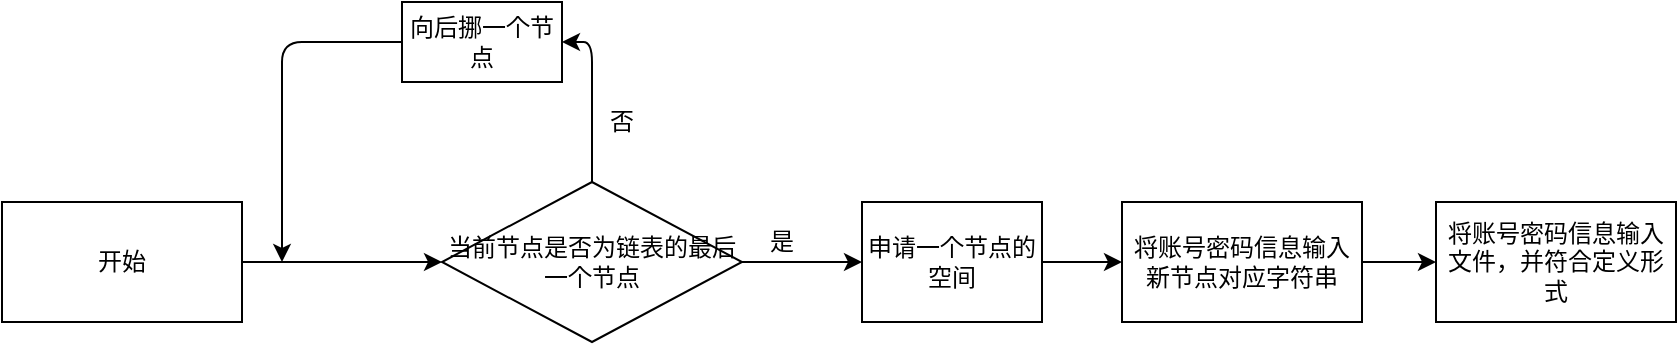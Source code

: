 <mxfile version="13.6.2" type="device"><diagram id="lgGh0RMUPJ_srDhf531u" name="第 1 页"><mxGraphModel dx="1264" dy="592" grid="1" gridSize="10" guides="1" tooltips="1" connect="1" arrows="1" fold="1" page="1" pageScale="1" pageWidth="827" pageHeight="1169" math="0" shadow="0"><root><mxCell id="0"/><mxCell id="1" parent="0"/><mxCell id="TMvlcgLiYbcwv7Vb1GV3-1" value="开始" style="rounded=0;whiteSpace=wrap;html=1;" vertex="1" parent="1"><mxGeometry x="110" y="190" width="120" height="60" as="geometry"/></mxCell><mxCell id="TMvlcgLiYbcwv7Vb1GV3-2" value="当前节点是否为链表的最后一个节点" style="rhombus;whiteSpace=wrap;html=1;" vertex="1" parent="1"><mxGeometry x="330" y="180" width="150" height="80" as="geometry"/></mxCell><mxCell id="TMvlcgLiYbcwv7Vb1GV3-4" value="" style="endArrow=classic;html=1;exitX=1;exitY=0.5;exitDx=0;exitDy=0;" edge="1" parent="1" source="TMvlcgLiYbcwv7Vb1GV3-2"><mxGeometry width="50" height="50" relative="1" as="geometry"><mxPoint x="510" y="330" as="sourcePoint"/><mxPoint x="540" y="220" as="targetPoint"/></mxGeometry></mxCell><mxCell id="TMvlcgLiYbcwv7Vb1GV3-6" value="是" style="text;html=1;strokeColor=none;fillColor=none;align=center;verticalAlign=middle;whiteSpace=wrap;rounded=0;" vertex="1" parent="1"><mxGeometry x="480" y="200" width="40" height="20" as="geometry"/></mxCell><mxCell id="TMvlcgLiYbcwv7Vb1GV3-8" value="" style="endArrow=classic;html=1;exitX=1;exitY=0.5;exitDx=0;exitDy=0;entryX=0;entryY=0.5;entryDx=0;entryDy=0;" edge="1" parent="1" source="TMvlcgLiYbcwv7Vb1GV3-1" target="TMvlcgLiYbcwv7Vb1GV3-2"><mxGeometry width="50" height="50" relative="1" as="geometry"><mxPoint x="690" y="230" as="sourcePoint"/><mxPoint x="740" y="180" as="targetPoint"/></mxGeometry></mxCell><mxCell id="TMvlcgLiYbcwv7Vb1GV3-9" value="" style="endArrow=classic;html=1;exitX=0.5;exitY=0;exitDx=0;exitDy=0;" edge="1" parent="1" source="TMvlcgLiYbcwv7Vb1GV3-2"><mxGeometry width="50" height="50" relative="1" as="geometry"><mxPoint x="690" y="230" as="sourcePoint"/><mxPoint x="390" y="110" as="targetPoint"/><Array as="points"><mxPoint x="405" y="110"/></Array></mxGeometry></mxCell><mxCell id="TMvlcgLiYbcwv7Vb1GV3-11" value="向后挪一个节点" style="rounded=0;whiteSpace=wrap;html=1;" vertex="1" parent="1"><mxGeometry x="310" y="90" width="80" height="40" as="geometry"/></mxCell><mxCell id="TMvlcgLiYbcwv7Vb1GV3-12" value="" style="endArrow=classic;html=1;exitX=0;exitY=0.5;exitDx=0;exitDy=0;" edge="1" parent="1" source="TMvlcgLiYbcwv7Vb1GV3-11"><mxGeometry width="50" height="50" relative="1" as="geometry"><mxPoint x="690" y="130" as="sourcePoint"/><mxPoint x="250" y="220" as="targetPoint"/><Array as="points"><mxPoint x="250" y="110"/></Array></mxGeometry></mxCell><mxCell id="TMvlcgLiYbcwv7Vb1GV3-13" value="否" style="text;html=1;strokeColor=none;fillColor=none;align=center;verticalAlign=middle;whiteSpace=wrap;rounded=0;" vertex="1" parent="1"><mxGeometry x="400" y="140" width="40" height="20" as="geometry"/></mxCell><mxCell id="TMvlcgLiYbcwv7Vb1GV3-14" value="申请一个节点的空间" style="rounded=0;whiteSpace=wrap;html=1;" vertex="1" parent="1"><mxGeometry x="540" y="190" width="90" height="60" as="geometry"/></mxCell><mxCell id="TMvlcgLiYbcwv7Vb1GV3-15" value="将账号密码信息输入新节点对应字符串" style="rounded=0;whiteSpace=wrap;html=1;" vertex="1" parent="1"><mxGeometry x="670" y="190" width="120" height="60" as="geometry"/></mxCell><mxCell id="TMvlcgLiYbcwv7Vb1GV3-16" value="&lt;span&gt;将账号密码信息输入文件，并符合定义形式&lt;/span&gt;" style="rounded=0;whiteSpace=wrap;html=1;" vertex="1" parent="1"><mxGeometry x="827" y="190" width="120" height="60" as="geometry"/></mxCell><mxCell id="TMvlcgLiYbcwv7Vb1GV3-17" value="" style="endArrow=classic;html=1;exitX=1;exitY=0.5;exitDx=0;exitDy=0;entryX=0;entryY=0.5;entryDx=0;entryDy=0;" edge="1" parent="1" source="TMvlcgLiYbcwv7Vb1GV3-14" target="TMvlcgLiYbcwv7Vb1GV3-15"><mxGeometry width="50" height="50" relative="1" as="geometry"><mxPoint x="690" y="130" as="sourcePoint"/><mxPoint x="740" y="80" as="targetPoint"/></mxGeometry></mxCell><mxCell id="TMvlcgLiYbcwv7Vb1GV3-18" value="" style="endArrow=classic;html=1;exitX=1;exitY=0.5;exitDx=0;exitDy=0;entryX=0;entryY=0.5;entryDx=0;entryDy=0;" edge="1" parent="1" source="TMvlcgLiYbcwv7Vb1GV3-15" target="TMvlcgLiYbcwv7Vb1GV3-16"><mxGeometry width="50" height="50" relative="1" as="geometry"><mxPoint x="690" y="130" as="sourcePoint"/><mxPoint x="740" y="80" as="targetPoint"/></mxGeometry></mxCell></root></mxGraphModel></diagram></mxfile>